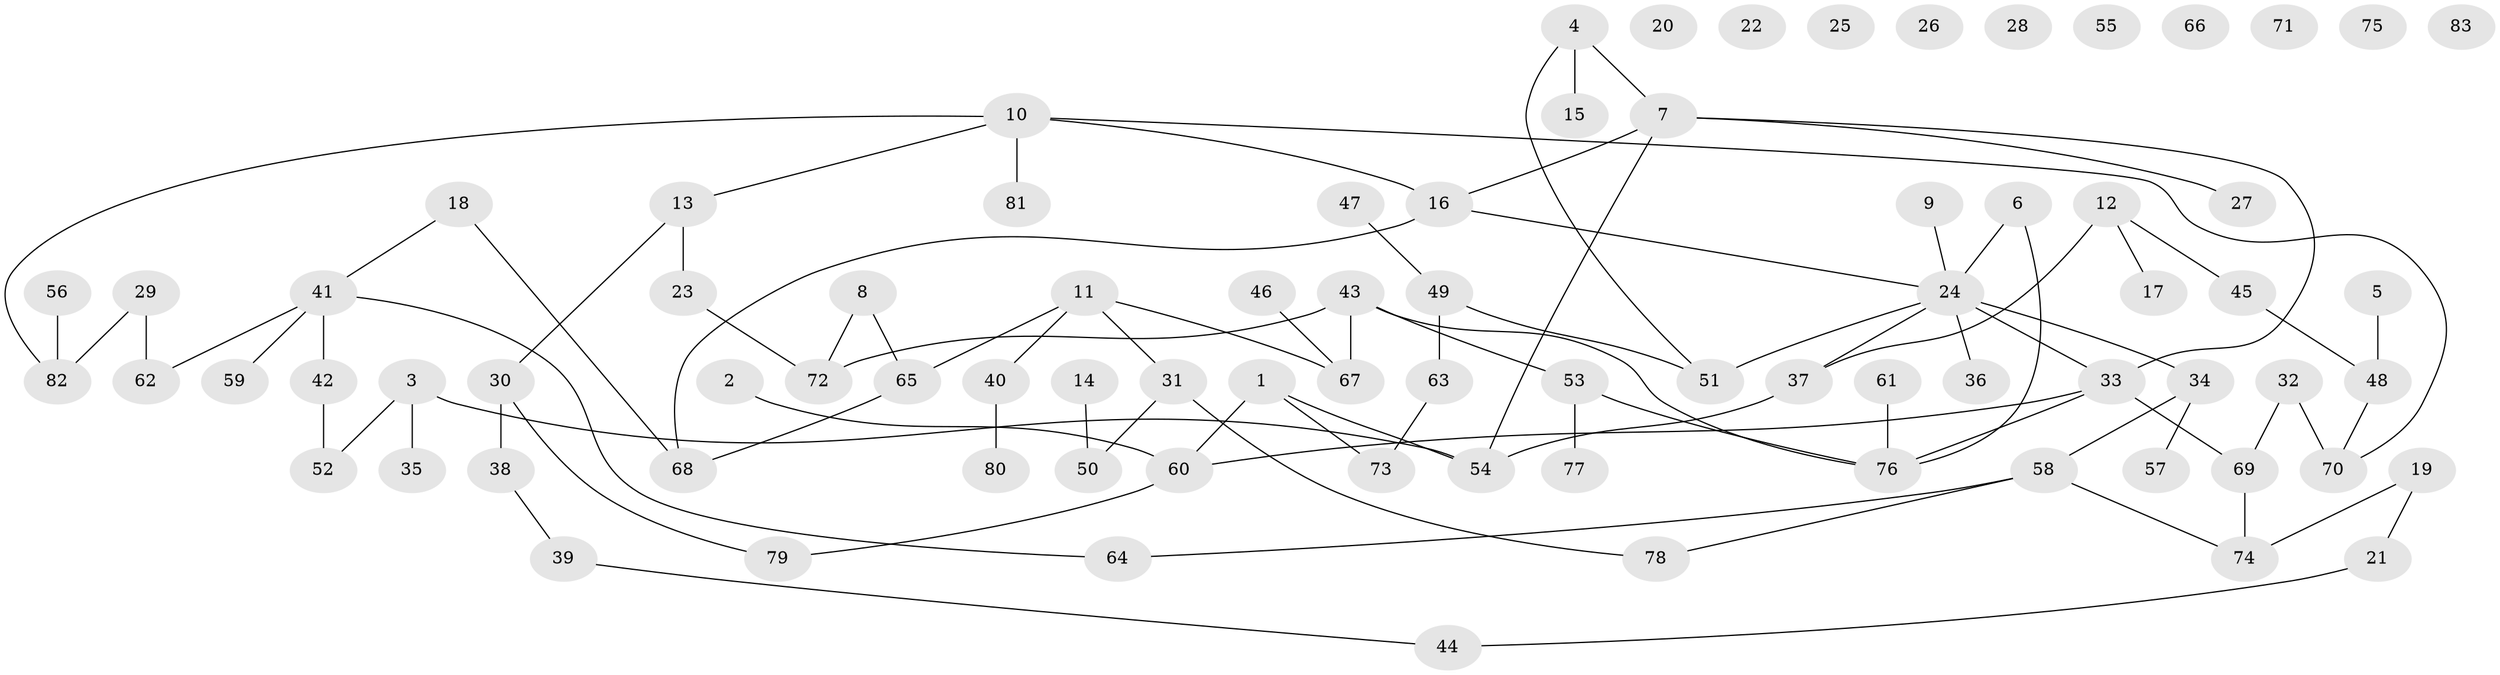 // coarse degree distribution, {5: 0.08620689655172414, 1: 0.1896551724137931, 4: 0.10344827586206896, 8: 0.017241379310344827, 3: 0.15517241379310345, 7: 0.017241379310344827, 2: 0.25862068965517243, 0: 0.1724137931034483}
// Generated by graph-tools (version 1.1) at 2025/16/03/04/25 18:16:26]
// undirected, 83 vertices, 91 edges
graph export_dot {
graph [start="1"]
  node [color=gray90,style=filled];
  1;
  2;
  3;
  4;
  5;
  6;
  7;
  8;
  9;
  10;
  11;
  12;
  13;
  14;
  15;
  16;
  17;
  18;
  19;
  20;
  21;
  22;
  23;
  24;
  25;
  26;
  27;
  28;
  29;
  30;
  31;
  32;
  33;
  34;
  35;
  36;
  37;
  38;
  39;
  40;
  41;
  42;
  43;
  44;
  45;
  46;
  47;
  48;
  49;
  50;
  51;
  52;
  53;
  54;
  55;
  56;
  57;
  58;
  59;
  60;
  61;
  62;
  63;
  64;
  65;
  66;
  67;
  68;
  69;
  70;
  71;
  72;
  73;
  74;
  75;
  76;
  77;
  78;
  79;
  80;
  81;
  82;
  83;
  1 -- 54;
  1 -- 60;
  1 -- 73;
  2 -- 60;
  3 -- 35;
  3 -- 52;
  3 -- 54;
  4 -- 7;
  4 -- 15;
  4 -- 51;
  5 -- 48;
  6 -- 24;
  6 -- 76;
  7 -- 16;
  7 -- 27;
  7 -- 33;
  7 -- 54;
  8 -- 65;
  8 -- 72;
  9 -- 24;
  10 -- 13;
  10 -- 16;
  10 -- 70;
  10 -- 81;
  10 -- 82;
  11 -- 31;
  11 -- 40;
  11 -- 65;
  11 -- 67;
  12 -- 17;
  12 -- 37;
  12 -- 45;
  13 -- 23;
  13 -- 30;
  14 -- 50;
  16 -- 24;
  16 -- 68;
  18 -- 41;
  18 -- 68;
  19 -- 21;
  19 -- 74;
  21 -- 44;
  23 -- 72;
  24 -- 33;
  24 -- 34;
  24 -- 36;
  24 -- 37;
  24 -- 51;
  29 -- 62;
  29 -- 82;
  30 -- 38;
  30 -- 79;
  31 -- 50;
  31 -- 78;
  32 -- 69;
  32 -- 70;
  33 -- 60;
  33 -- 69;
  33 -- 76;
  34 -- 57;
  34 -- 58;
  37 -- 54;
  38 -- 39;
  39 -- 44;
  40 -- 80;
  41 -- 42;
  41 -- 59;
  41 -- 62;
  41 -- 64;
  42 -- 52;
  43 -- 53;
  43 -- 67;
  43 -- 72;
  43 -- 76;
  45 -- 48;
  46 -- 67;
  47 -- 49;
  48 -- 70;
  49 -- 51;
  49 -- 63;
  53 -- 76;
  53 -- 77;
  56 -- 82;
  58 -- 64;
  58 -- 74;
  58 -- 78;
  60 -- 79;
  61 -- 76;
  63 -- 73;
  65 -- 68;
  69 -- 74;
}
